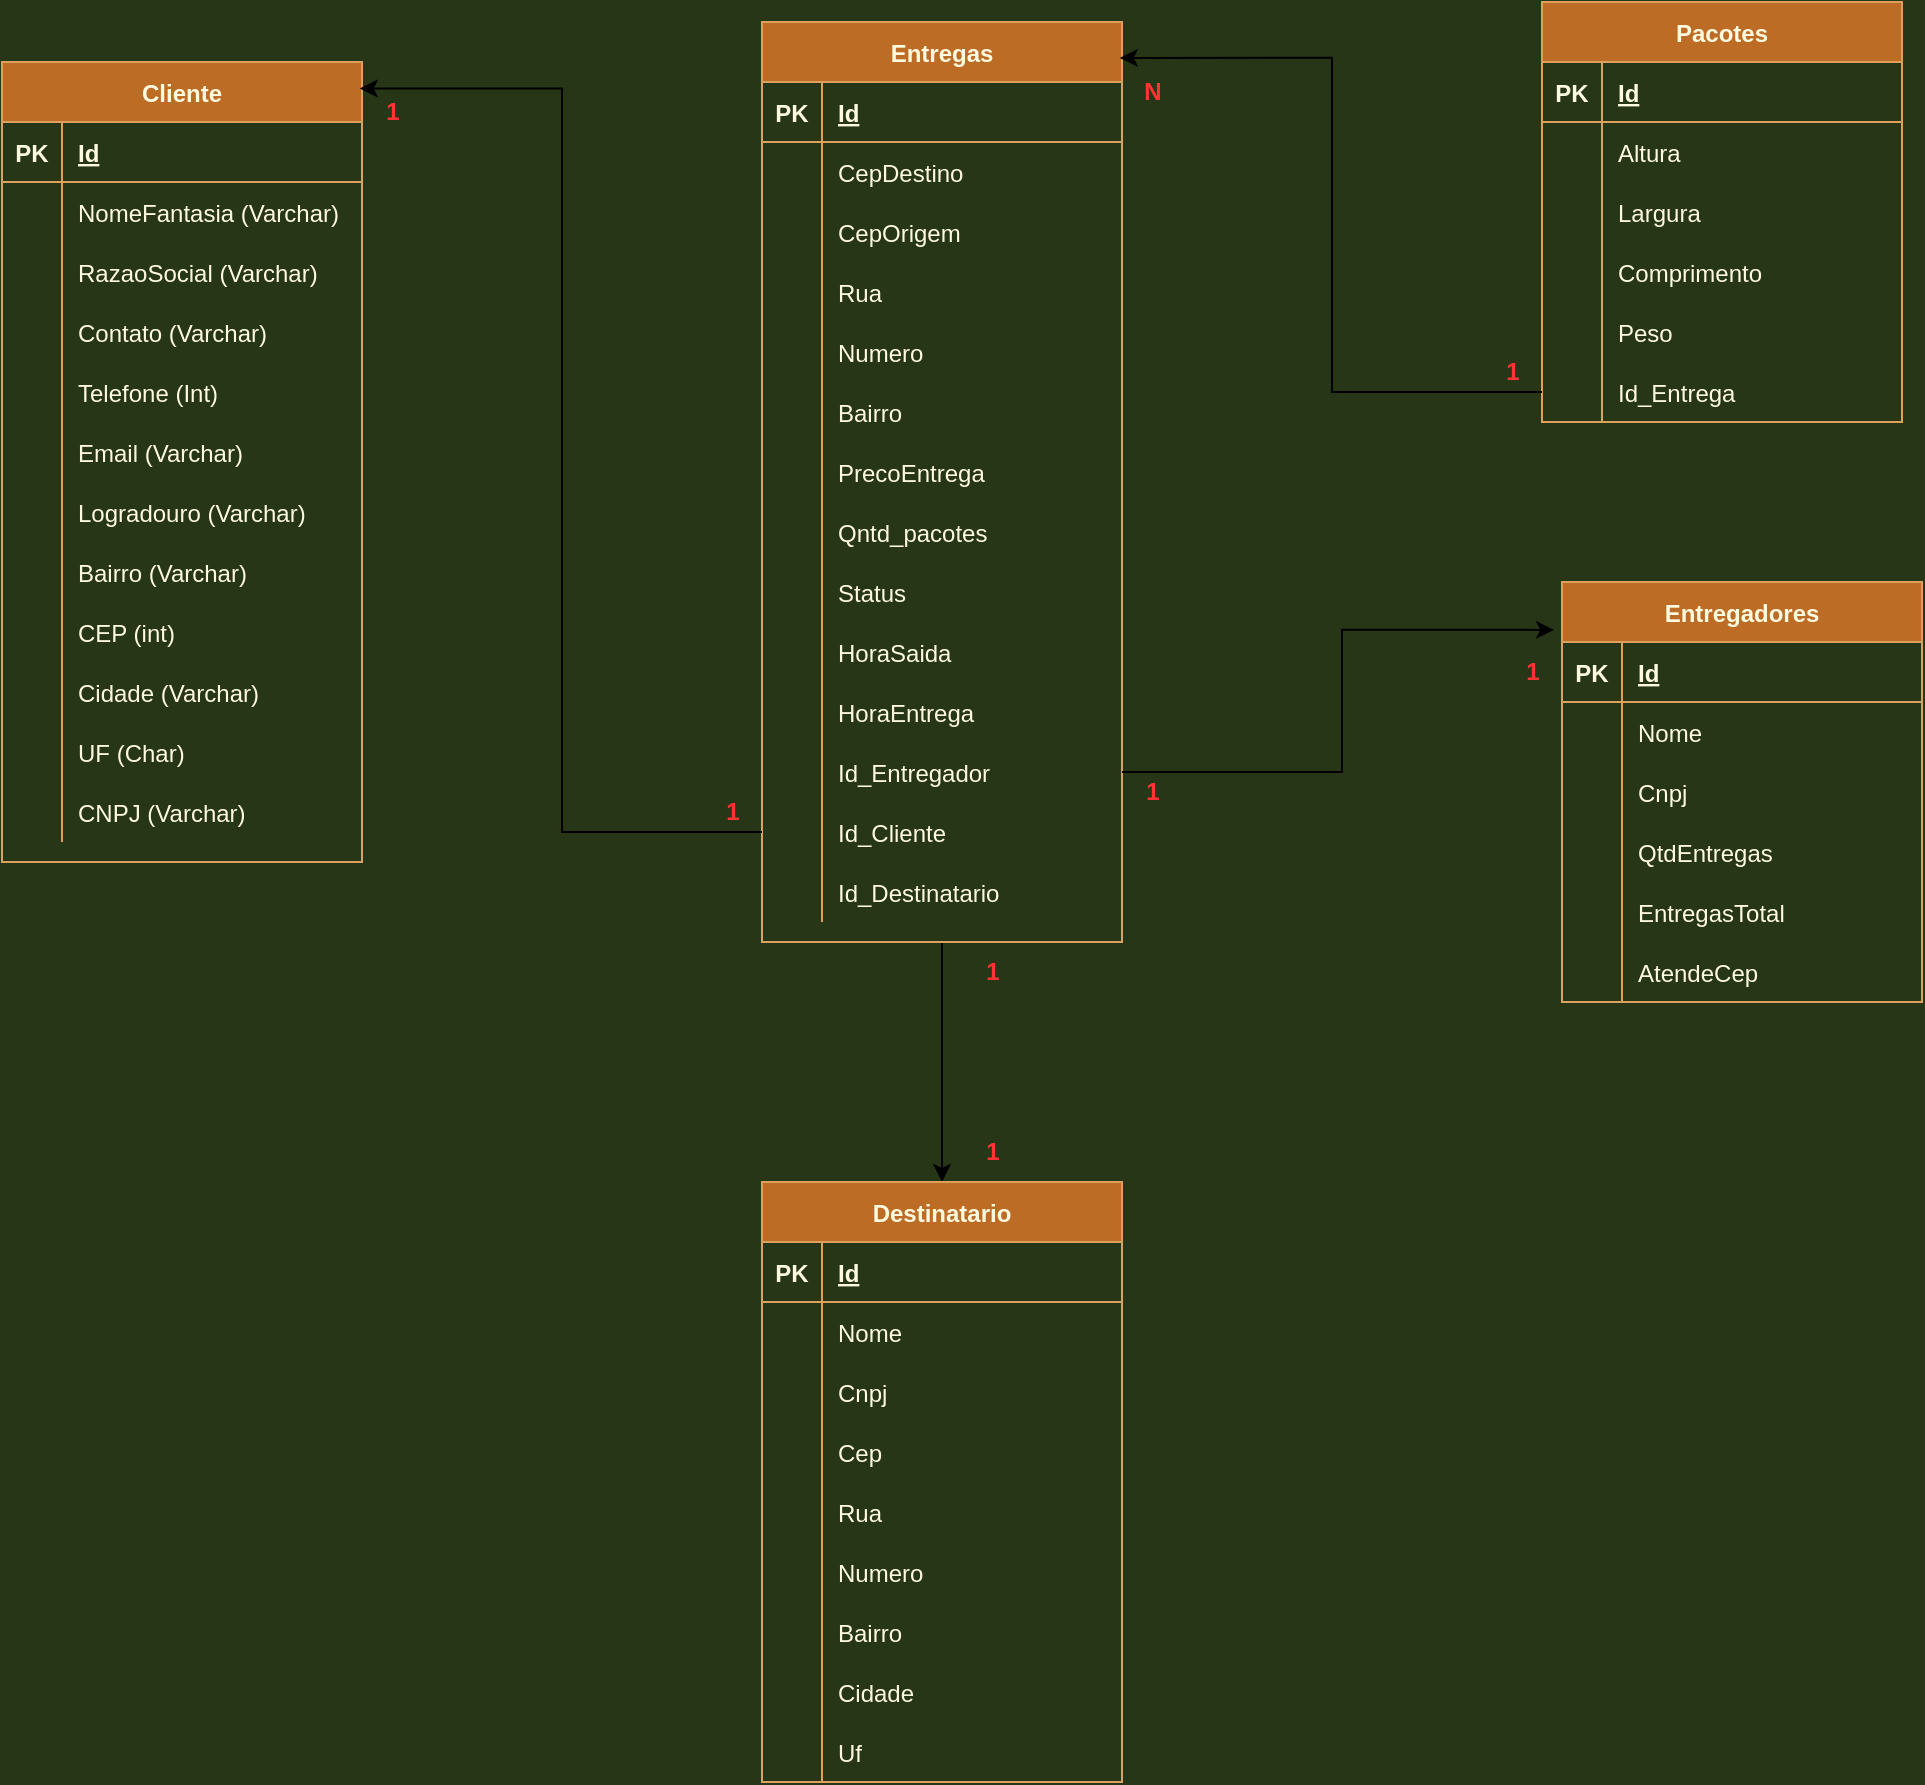 <mxfile version="20.2.5"><diagram id="jTTQUw6lcuabdIFyGxjB" name="Page-1"><mxGraphModel dx="1381" dy="805" grid="1" gridSize="10" guides="1" tooltips="1" connect="1" arrows="1" fold="1" page="1" pageScale="1" pageWidth="3300" pageHeight="4681" background="#283618" math="0" shadow="0"><root><mxCell id="0"/><mxCell id="1" parent="0"/><mxCell id="Ix3NiZc0i7aaqNGhukgk-181" value="Cliente" style="shape=table;startSize=30;container=1;collapsible=1;childLayout=tableLayout;fixedRows=1;rowLines=0;fontStyle=1;align=center;resizeLast=1;rounded=0;sketch=0;fontColor=#FEFAE0;strokeColor=#DDA15E;fillColor=#BC6C25;" parent="1" vertex="1"><mxGeometry x="80" y="70" width="180" height="400" as="geometry"/></mxCell><mxCell id="Ix3NiZc0i7aaqNGhukgk-182" value="" style="shape=tableRow;horizontal=0;startSize=0;swimlaneHead=0;swimlaneBody=0;fillColor=none;collapsible=0;dropTarget=0;points=[[0,0.5],[1,0.5]];portConstraint=eastwest;top=0;left=0;right=0;bottom=1;rounded=0;sketch=0;fontColor=#FEFAE0;strokeColor=#DDA15E;" parent="Ix3NiZc0i7aaqNGhukgk-181" vertex="1"><mxGeometry y="30" width="180" height="30" as="geometry"/></mxCell><mxCell id="Ix3NiZc0i7aaqNGhukgk-183" value="PK" style="shape=partialRectangle;connectable=0;fillColor=none;top=0;left=0;bottom=0;right=0;fontStyle=1;overflow=hidden;rounded=0;sketch=0;fontColor=#FEFAE0;strokeColor=#DDA15E;" parent="Ix3NiZc0i7aaqNGhukgk-182" vertex="1"><mxGeometry width="30" height="30" as="geometry"><mxRectangle width="30" height="30" as="alternateBounds"/></mxGeometry></mxCell><mxCell id="Ix3NiZc0i7aaqNGhukgk-184" value="Id" style="shape=partialRectangle;connectable=0;fillColor=none;top=0;left=0;bottom=0;right=0;align=left;spacingLeft=6;fontStyle=5;overflow=hidden;rounded=0;sketch=0;fontColor=#FEFAE0;strokeColor=#DDA15E;" parent="Ix3NiZc0i7aaqNGhukgk-182" vertex="1"><mxGeometry x="30" width="150" height="30" as="geometry"><mxRectangle width="150" height="30" as="alternateBounds"/></mxGeometry></mxCell><mxCell id="Ix3NiZc0i7aaqNGhukgk-185" value="" style="shape=tableRow;horizontal=0;startSize=0;swimlaneHead=0;swimlaneBody=0;fillColor=none;collapsible=0;dropTarget=0;points=[[0,0.5],[1,0.5]];portConstraint=eastwest;top=0;left=0;right=0;bottom=0;rounded=0;sketch=0;fontColor=#FEFAE0;strokeColor=#DDA15E;" parent="Ix3NiZc0i7aaqNGhukgk-181" vertex="1"><mxGeometry y="60" width="180" height="30" as="geometry"/></mxCell><mxCell id="Ix3NiZc0i7aaqNGhukgk-186" value="" style="shape=partialRectangle;connectable=0;fillColor=none;top=0;left=0;bottom=0;right=0;editable=1;overflow=hidden;rounded=0;sketch=0;fontColor=#FEFAE0;strokeColor=#DDA15E;" parent="Ix3NiZc0i7aaqNGhukgk-185" vertex="1"><mxGeometry width="30" height="30" as="geometry"><mxRectangle width="30" height="30" as="alternateBounds"/></mxGeometry></mxCell><mxCell id="Ix3NiZc0i7aaqNGhukgk-187" value="NomeFantasia (Varchar)" style="shape=partialRectangle;connectable=0;fillColor=none;top=0;left=0;bottom=0;right=0;align=left;spacingLeft=6;overflow=hidden;rounded=0;sketch=0;fontColor=#FEFAE0;strokeColor=#DDA15E;" parent="Ix3NiZc0i7aaqNGhukgk-185" vertex="1"><mxGeometry x="30" width="150" height="30" as="geometry"><mxRectangle width="150" height="30" as="alternateBounds"/></mxGeometry></mxCell><mxCell id="Ix3NiZc0i7aaqNGhukgk-188" value="" style="shape=tableRow;horizontal=0;startSize=0;swimlaneHead=0;swimlaneBody=0;fillColor=none;collapsible=0;dropTarget=0;points=[[0,0.5],[1,0.5]];portConstraint=eastwest;top=0;left=0;right=0;bottom=0;rounded=0;sketch=0;fontColor=#FEFAE0;strokeColor=#DDA15E;" parent="Ix3NiZc0i7aaqNGhukgk-181" vertex="1"><mxGeometry y="90" width="180" height="30" as="geometry"/></mxCell><mxCell id="Ix3NiZc0i7aaqNGhukgk-189" value="" style="shape=partialRectangle;connectable=0;fillColor=none;top=0;left=0;bottom=0;right=0;editable=1;overflow=hidden;rounded=0;sketch=0;fontColor=#FEFAE0;strokeColor=#DDA15E;" parent="Ix3NiZc0i7aaqNGhukgk-188" vertex="1"><mxGeometry width="30" height="30" as="geometry"><mxRectangle width="30" height="30" as="alternateBounds"/></mxGeometry></mxCell><mxCell id="Ix3NiZc0i7aaqNGhukgk-190" value="RazaoSocial (Varchar)    " style="shape=partialRectangle;connectable=0;fillColor=none;top=0;left=0;bottom=0;right=0;align=left;spacingLeft=6;overflow=hidden;rounded=0;sketch=0;fontColor=#FEFAE0;strokeColor=#DDA15E;" parent="Ix3NiZc0i7aaqNGhukgk-188" vertex="1"><mxGeometry x="30" width="150" height="30" as="geometry"><mxRectangle width="150" height="30" as="alternateBounds"/></mxGeometry></mxCell><mxCell id="Ix3NiZc0i7aaqNGhukgk-191" value="" style="shape=tableRow;horizontal=0;startSize=0;swimlaneHead=0;swimlaneBody=0;fillColor=none;collapsible=0;dropTarget=0;points=[[0,0.5],[1,0.5]];portConstraint=eastwest;top=0;left=0;right=0;bottom=0;rounded=0;sketch=0;fontColor=#FEFAE0;strokeColor=#DDA15E;" parent="Ix3NiZc0i7aaqNGhukgk-181" vertex="1"><mxGeometry y="120" width="180" height="30" as="geometry"/></mxCell><mxCell id="Ix3NiZc0i7aaqNGhukgk-192" value="" style="shape=partialRectangle;connectable=0;fillColor=none;top=0;left=0;bottom=0;right=0;editable=1;overflow=hidden;rounded=0;sketch=0;fontColor=#FEFAE0;strokeColor=#DDA15E;" parent="Ix3NiZc0i7aaqNGhukgk-191" vertex="1"><mxGeometry width="30" height="30" as="geometry"><mxRectangle width="30" height="30" as="alternateBounds"/></mxGeometry></mxCell><mxCell id="Ix3NiZc0i7aaqNGhukgk-193" value="Contato (Varchar)" style="shape=partialRectangle;connectable=0;fillColor=none;top=0;left=0;bottom=0;right=0;align=left;spacingLeft=6;overflow=hidden;rounded=0;sketch=0;fontColor=#FEFAE0;strokeColor=#DDA15E;" parent="Ix3NiZc0i7aaqNGhukgk-191" vertex="1"><mxGeometry x="30" width="150" height="30" as="geometry"><mxRectangle width="150" height="30" as="alternateBounds"/></mxGeometry></mxCell><mxCell id="Ix3NiZc0i7aaqNGhukgk-194" value="" style="shape=tableRow;horizontal=0;startSize=0;swimlaneHead=0;swimlaneBody=0;fillColor=none;collapsible=0;dropTarget=0;points=[[0,0.5],[1,0.5]];portConstraint=eastwest;top=0;left=0;right=0;bottom=0;rounded=0;sketch=0;fontColor=#FEFAE0;strokeColor=#DDA15E;" parent="Ix3NiZc0i7aaqNGhukgk-181" vertex="1"><mxGeometry y="150" width="180" height="30" as="geometry"/></mxCell><mxCell id="Ix3NiZc0i7aaqNGhukgk-195" value="" style="shape=partialRectangle;connectable=0;fillColor=none;top=0;left=0;bottom=0;right=0;editable=1;overflow=hidden;rounded=0;sketch=0;fontColor=#FEFAE0;strokeColor=#DDA15E;" parent="Ix3NiZc0i7aaqNGhukgk-194" vertex="1"><mxGeometry width="30" height="30" as="geometry"><mxRectangle width="30" height="30" as="alternateBounds"/></mxGeometry></mxCell><mxCell id="Ix3NiZc0i7aaqNGhukgk-196" value="Telefone (Int)" style="shape=partialRectangle;connectable=0;fillColor=none;top=0;left=0;bottom=0;right=0;align=left;spacingLeft=6;overflow=hidden;rounded=0;sketch=0;fontColor=#FEFAE0;strokeColor=#DDA15E;" parent="Ix3NiZc0i7aaqNGhukgk-194" vertex="1"><mxGeometry x="30" width="150" height="30" as="geometry"><mxRectangle width="150" height="30" as="alternateBounds"/></mxGeometry></mxCell><mxCell id="Ix3NiZc0i7aaqNGhukgk-197" value="" style="shape=tableRow;horizontal=0;startSize=0;swimlaneHead=0;swimlaneBody=0;fillColor=none;collapsible=0;dropTarget=0;points=[[0,0.5],[1,0.5]];portConstraint=eastwest;top=0;left=0;right=0;bottom=0;rounded=0;sketch=0;fontColor=#FEFAE0;strokeColor=#DDA15E;" parent="Ix3NiZc0i7aaqNGhukgk-181" vertex="1"><mxGeometry y="180" width="180" height="30" as="geometry"/></mxCell><mxCell id="Ix3NiZc0i7aaqNGhukgk-198" value="" style="shape=partialRectangle;connectable=0;fillColor=none;top=0;left=0;bottom=0;right=0;editable=1;overflow=hidden;rounded=0;sketch=0;fontColor=#FEFAE0;strokeColor=#DDA15E;" parent="Ix3NiZc0i7aaqNGhukgk-197" vertex="1"><mxGeometry width="30" height="30" as="geometry"><mxRectangle width="30" height="30" as="alternateBounds"/></mxGeometry></mxCell><mxCell id="Ix3NiZc0i7aaqNGhukgk-199" value="Email (Varchar)" style="shape=partialRectangle;connectable=0;fillColor=none;top=0;left=0;bottom=0;right=0;align=left;spacingLeft=6;overflow=hidden;rounded=0;sketch=0;fontColor=#FEFAE0;strokeColor=#DDA15E;" parent="Ix3NiZc0i7aaqNGhukgk-197" vertex="1"><mxGeometry x="30" width="150" height="30" as="geometry"><mxRectangle width="150" height="30" as="alternateBounds"/></mxGeometry></mxCell><mxCell id="Ix3NiZc0i7aaqNGhukgk-200" value="" style="shape=tableRow;horizontal=0;startSize=0;swimlaneHead=0;swimlaneBody=0;fillColor=none;collapsible=0;dropTarget=0;points=[[0,0.5],[1,0.5]];portConstraint=eastwest;top=0;left=0;right=0;bottom=0;rounded=0;sketch=0;fontColor=#FEFAE0;strokeColor=#DDA15E;" parent="Ix3NiZc0i7aaqNGhukgk-181" vertex="1"><mxGeometry y="210" width="180" height="30" as="geometry"/></mxCell><mxCell id="Ix3NiZc0i7aaqNGhukgk-201" value="" style="shape=partialRectangle;connectable=0;fillColor=none;top=0;left=0;bottom=0;right=0;editable=1;overflow=hidden;rounded=0;sketch=0;fontColor=#FEFAE0;strokeColor=#DDA15E;" parent="Ix3NiZc0i7aaqNGhukgk-200" vertex="1"><mxGeometry width="30" height="30" as="geometry"><mxRectangle width="30" height="30" as="alternateBounds"/></mxGeometry></mxCell><mxCell id="Ix3NiZc0i7aaqNGhukgk-202" value="Logradouro (Varchar)" style="shape=partialRectangle;connectable=0;fillColor=none;top=0;left=0;bottom=0;right=0;align=left;spacingLeft=6;overflow=hidden;rounded=0;sketch=0;fontColor=#FEFAE0;strokeColor=#DDA15E;" parent="Ix3NiZc0i7aaqNGhukgk-200" vertex="1"><mxGeometry x="30" width="150" height="30" as="geometry"><mxRectangle width="150" height="30" as="alternateBounds"/></mxGeometry></mxCell><mxCell id="Ix3NiZc0i7aaqNGhukgk-203" value="" style="shape=tableRow;horizontal=0;startSize=0;swimlaneHead=0;swimlaneBody=0;fillColor=none;collapsible=0;dropTarget=0;points=[[0,0.5],[1,0.5]];portConstraint=eastwest;top=0;left=0;right=0;bottom=0;rounded=0;sketch=0;fontColor=#FEFAE0;strokeColor=#DDA15E;" parent="Ix3NiZc0i7aaqNGhukgk-181" vertex="1"><mxGeometry y="240" width="180" height="30" as="geometry"/></mxCell><mxCell id="Ix3NiZc0i7aaqNGhukgk-204" value="" style="shape=partialRectangle;connectable=0;fillColor=none;top=0;left=0;bottom=0;right=0;editable=1;overflow=hidden;rounded=0;sketch=0;fontColor=#FEFAE0;strokeColor=#DDA15E;" parent="Ix3NiZc0i7aaqNGhukgk-203" vertex="1"><mxGeometry width="30" height="30" as="geometry"><mxRectangle width="30" height="30" as="alternateBounds"/></mxGeometry></mxCell><mxCell id="Ix3NiZc0i7aaqNGhukgk-205" value="Bairro (Varchar)" style="shape=partialRectangle;connectable=0;fillColor=none;top=0;left=0;bottom=0;right=0;align=left;spacingLeft=6;overflow=hidden;rounded=0;sketch=0;fontColor=#FEFAE0;strokeColor=#DDA15E;" parent="Ix3NiZc0i7aaqNGhukgk-203" vertex="1"><mxGeometry x="30" width="150" height="30" as="geometry"><mxRectangle width="150" height="30" as="alternateBounds"/></mxGeometry></mxCell><mxCell id="Ix3NiZc0i7aaqNGhukgk-206" value="" style="shape=tableRow;horizontal=0;startSize=0;swimlaneHead=0;swimlaneBody=0;fillColor=none;collapsible=0;dropTarget=0;points=[[0,0.5],[1,0.5]];portConstraint=eastwest;top=0;left=0;right=0;bottom=0;rounded=0;sketch=0;fontColor=#FEFAE0;strokeColor=#DDA15E;" parent="Ix3NiZc0i7aaqNGhukgk-181" vertex="1"><mxGeometry y="270" width="180" height="30" as="geometry"/></mxCell><mxCell id="Ix3NiZc0i7aaqNGhukgk-207" value="" style="shape=partialRectangle;connectable=0;fillColor=none;top=0;left=0;bottom=0;right=0;editable=1;overflow=hidden;rounded=0;sketch=0;fontColor=#FEFAE0;strokeColor=#DDA15E;" parent="Ix3NiZc0i7aaqNGhukgk-206" vertex="1"><mxGeometry width="30" height="30" as="geometry"><mxRectangle width="30" height="30" as="alternateBounds"/></mxGeometry></mxCell><mxCell id="Ix3NiZc0i7aaqNGhukgk-208" value="CEP (int)" style="shape=partialRectangle;connectable=0;fillColor=none;top=0;left=0;bottom=0;right=0;align=left;spacingLeft=6;overflow=hidden;rounded=0;sketch=0;fontColor=#FEFAE0;strokeColor=#DDA15E;" parent="Ix3NiZc0i7aaqNGhukgk-206" vertex="1"><mxGeometry x="30" width="150" height="30" as="geometry"><mxRectangle width="150" height="30" as="alternateBounds"/></mxGeometry></mxCell><mxCell id="Ix3NiZc0i7aaqNGhukgk-209" value="" style="shape=tableRow;horizontal=0;startSize=0;swimlaneHead=0;swimlaneBody=0;fillColor=none;collapsible=0;dropTarget=0;points=[[0,0.5],[1,0.5]];portConstraint=eastwest;top=0;left=0;right=0;bottom=0;rounded=0;sketch=0;fontColor=#FEFAE0;strokeColor=#DDA15E;" parent="Ix3NiZc0i7aaqNGhukgk-181" vertex="1"><mxGeometry y="300" width="180" height="30" as="geometry"/></mxCell><mxCell id="Ix3NiZc0i7aaqNGhukgk-210" value="" style="shape=partialRectangle;connectable=0;fillColor=none;top=0;left=0;bottom=0;right=0;editable=1;overflow=hidden;rounded=0;sketch=0;fontColor=#FEFAE0;strokeColor=#DDA15E;" parent="Ix3NiZc0i7aaqNGhukgk-209" vertex="1"><mxGeometry width="30" height="30" as="geometry"><mxRectangle width="30" height="30" as="alternateBounds"/></mxGeometry></mxCell><mxCell id="Ix3NiZc0i7aaqNGhukgk-211" value="Cidade (Varchar)" style="shape=partialRectangle;connectable=0;fillColor=none;top=0;left=0;bottom=0;right=0;align=left;spacingLeft=6;overflow=hidden;rounded=0;sketch=0;fontColor=#FEFAE0;strokeColor=#DDA15E;" parent="Ix3NiZc0i7aaqNGhukgk-209" vertex="1"><mxGeometry x="30" width="150" height="30" as="geometry"><mxRectangle width="150" height="30" as="alternateBounds"/></mxGeometry></mxCell><mxCell id="Ix3NiZc0i7aaqNGhukgk-212" value="" style="shape=tableRow;horizontal=0;startSize=0;swimlaneHead=0;swimlaneBody=0;fillColor=none;collapsible=0;dropTarget=0;points=[[0,0.5],[1,0.5]];portConstraint=eastwest;top=0;left=0;right=0;bottom=0;rounded=0;sketch=0;fontColor=#FEFAE0;strokeColor=#DDA15E;" parent="Ix3NiZc0i7aaqNGhukgk-181" vertex="1"><mxGeometry y="330" width="180" height="30" as="geometry"/></mxCell><mxCell id="Ix3NiZc0i7aaqNGhukgk-213" value="" style="shape=partialRectangle;connectable=0;fillColor=none;top=0;left=0;bottom=0;right=0;editable=1;overflow=hidden;rounded=0;sketch=0;fontColor=#FEFAE0;strokeColor=#DDA15E;" parent="Ix3NiZc0i7aaqNGhukgk-212" vertex="1"><mxGeometry width="30" height="30" as="geometry"><mxRectangle width="30" height="30" as="alternateBounds"/></mxGeometry></mxCell><mxCell id="Ix3NiZc0i7aaqNGhukgk-214" value="UF (Char)" style="shape=partialRectangle;connectable=0;fillColor=none;top=0;left=0;bottom=0;right=0;align=left;spacingLeft=6;overflow=hidden;rounded=0;sketch=0;fontColor=#FEFAE0;strokeColor=#DDA15E;" parent="Ix3NiZc0i7aaqNGhukgk-212" vertex="1"><mxGeometry x="30" width="150" height="30" as="geometry"><mxRectangle width="150" height="30" as="alternateBounds"/></mxGeometry></mxCell><mxCell id="Ix3NiZc0i7aaqNGhukgk-215" value="" style="shape=tableRow;horizontal=0;startSize=0;swimlaneHead=0;swimlaneBody=0;fillColor=none;collapsible=0;dropTarget=0;points=[[0,0.5],[1,0.5]];portConstraint=eastwest;top=0;left=0;right=0;bottom=0;rounded=0;sketch=0;fontColor=#FEFAE0;strokeColor=#DDA15E;" parent="Ix3NiZc0i7aaqNGhukgk-181" vertex="1"><mxGeometry y="360" width="180" height="30" as="geometry"/></mxCell><mxCell id="Ix3NiZc0i7aaqNGhukgk-216" value="" style="shape=partialRectangle;connectable=0;fillColor=none;top=0;left=0;bottom=0;right=0;editable=1;overflow=hidden;rounded=0;sketch=0;fontColor=#FEFAE0;strokeColor=#DDA15E;" parent="Ix3NiZc0i7aaqNGhukgk-215" vertex="1"><mxGeometry width="30" height="30" as="geometry"><mxRectangle width="30" height="30" as="alternateBounds"/></mxGeometry></mxCell><mxCell id="Ix3NiZc0i7aaqNGhukgk-217" value="CNPJ (Varchar)" style="shape=partialRectangle;connectable=0;fillColor=none;top=0;left=0;bottom=0;right=0;align=left;spacingLeft=6;overflow=hidden;rounded=0;sketch=0;fontColor=#FEFAE0;strokeColor=#DDA15E;" parent="Ix3NiZc0i7aaqNGhukgk-215" vertex="1"><mxGeometry x="30" width="150" height="30" as="geometry"><mxRectangle width="150" height="30" as="alternateBounds"/></mxGeometry></mxCell><mxCell id="1rxlg4dWk8Axs2sL2J8R-134" style="edgeStyle=orthogonalEdgeStyle;rounded=0;orthogonalLoop=1;jettySize=auto;html=1;entryX=0.5;entryY=0;entryDx=0;entryDy=0;" edge="1" parent="1" source="Ix3NiZc0i7aaqNGhukgk-218" target="1rxlg4dWk8Axs2sL2J8R-105"><mxGeometry relative="1" as="geometry"/></mxCell><mxCell id="Ix3NiZc0i7aaqNGhukgk-218" value="Entregas" style="shape=table;startSize=30;container=1;collapsible=1;childLayout=tableLayout;fixedRows=1;rowLines=0;fontStyle=1;align=center;resizeLast=1;rounded=0;sketch=0;fontColor=#FEFAE0;strokeColor=#DDA15E;fillColor=#BC6C25;" parent="1" vertex="1"><mxGeometry x="460" y="50" width="180" height="460" as="geometry"/></mxCell><mxCell id="Ix3NiZc0i7aaqNGhukgk-219" value="" style="shape=tableRow;horizontal=0;startSize=0;swimlaneHead=0;swimlaneBody=0;fillColor=none;collapsible=0;dropTarget=0;points=[[0,0.5],[1,0.5]];portConstraint=eastwest;top=0;left=0;right=0;bottom=1;rounded=0;sketch=0;fontColor=#FEFAE0;strokeColor=#DDA15E;" parent="Ix3NiZc0i7aaqNGhukgk-218" vertex="1"><mxGeometry y="30" width="180" height="30" as="geometry"/></mxCell><mxCell id="Ix3NiZc0i7aaqNGhukgk-220" value="PK" style="shape=partialRectangle;connectable=0;fillColor=none;top=0;left=0;bottom=0;right=0;fontStyle=1;overflow=hidden;rounded=0;sketch=0;fontColor=#FEFAE0;strokeColor=#DDA15E;" parent="Ix3NiZc0i7aaqNGhukgk-219" vertex="1"><mxGeometry width="30" height="30" as="geometry"><mxRectangle width="30" height="30" as="alternateBounds"/></mxGeometry></mxCell><mxCell id="Ix3NiZc0i7aaqNGhukgk-221" value="Id" style="shape=partialRectangle;connectable=0;fillColor=none;top=0;left=0;bottom=0;right=0;align=left;spacingLeft=6;fontStyle=5;overflow=hidden;rounded=0;sketch=0;fontColor=#FEFAE0;strokeColor=#DDA15E;" parent="Ix3NiZc0i7aaqNGhukgk-219" vertex="1"><mxGeometry x="30" width="150" height="30" as="geometry"><mxRectangle width="150" height="30" as="alternateBounds"/></mxGeometry></mxCell><mxCell id="Ix3NiZc0i7aaqNGhukgk-222" value="" style="shape=tableRow;horizontal=0;startSize=0;swimlaneHead=0;swimlaneBody=0;fillColor=none;collapsible=0;dropTarget=0;points=[[0,0.5],[1,0.5]];portConstraint=eastwest;top=0;left=0;right=0;bottom=0;rounded=0;sketch=0;fontColor=#FEFAE0;strokeColor=#DDA15E;" parent="Ix3NiZc0i7aaqNGhukgk-218" vertex="1"><mxGeometry y="60" width="180" height="30" as="geometry"/></mxCell><mxCell id="Ix3NiZc0i7aaqNGhukgk-223" value="" style="shape=partialRectangle;connectable=0;fillColor=none;top=0;left=0;bottom=0;right=0;editable=1;overflow=hidden;rounded=0;sketch=0;fontColor=#FEFAE0;strokeColor=#DDA15E;" parent="Ix3NiZc0i7aaqNGhukgk-222" vertex="1"><mxGeometry width="30" height="30" as="geometry"><mxRectangle width="30" height="30" as="alternateBounds"/></mxGeometry></mxCell><mxCell id="Ix3NiZc0i7aaqNGhukgk-224" value="CepDestino" style="shape=partialRectangle;connectable=0;fillColor=none;top=0;left=0;bottom=0;right=0;align=left;spacingLeft=6;overflow=hidden;rounded=0;sketch=0;fontColor=#FEFAE0;strokeColor=#DDA15E;" parent="Ix3NiZc0i7aaqNGhukgk-222" vertex="1"><mxGeometry x="30" width="150" height="30" as="geometry"><mxRectangle width="150" height="30" as="alternateBounds"/></mxGeometry></mxCell><mxCell id="Ix3NiZc0i7aaqNGhukgk-225" value="" style="shape=tableRow;horizontal=0;startSize=0;swimlaneHead=0;swimlaneBody=0;fillColor=none;collapsible=0;dropTarget=0;points=[[0,0.5],[1,0.5]];portConstraint=eastwest;top=0;left=0;right=0;bottom=0;rounded=0;sketch=0;fontColor=#FEFAE0;strokeColor=#DDA15E;" parent="Ix3NiZc0i7aaqNGhukgk-218" vertex="1"><mxGeometry y="90" width="180" height="30" as="geometry"/></mxCell><mxCell id="Ix3NiZc0i7aaqNGhukgk-226" value="" style="shape=partialRectangle;connectable=0;fillColor=none;top=0;left=0;bottom=0;right=0;editable=1;overflow=hidden;rounded=0;sketch=0;fontColor=#FEFAE0;strokeColor=#DDA15E;" parent="Ix3NiZc0i7aaqNGhukgk-225" vertex="1"><mxGeometry width="30" height="30" as="geometry"><mxRectangle width="30" height="30" as="alternateBounds"/></mxGeometry></mxCell><mxCell id="Ix3NiZc0i7aaqNGhukgk-227" value="CepOrigem" style="shape=partialRectangle;connectable=0;fillColor=none;top=0;left=0;bottom=0;right=0;align=left;spacingLeft=6;overflow=hidden;rounded=0;sketch=0;fontColor=#FEFAE0;strokeColor=#DDA15E;" parent="Ix3NiZc0i7aaqNGhukgk-225" vertex="1"><mxGeometry x="30" width="150" height="30" as="geometry"><mxRectangle width="150" height="30" as="alternateBounds"/></mxGeometry></mxCell><mxCell id="Ix3NiZc0i7aaqNGhukgk-228" value="" style="shape=tableRow;horizontal=0;startSize=0;swimlaneHead=0;swimlaneBody=0;fillColor=none;collapsible=0;dropTarget=0;points=[[0,0.5],[1,0.5]];portConstraint=eastwest;top=0;left=0;right=0;bottom=0;rounded=0;sketch=0;fontColor=#FEFAE0;strokeColor=#DDA15E;" parent="Ix3NiZc0i7aaqNGhukgk-218" vertex="1"><mxGeometry y="120" width="180" height="30" as="geometry"/></mxCell><mxCell id="Ix3NiZc0i7aaqNGhukgk-229" value="" style="shape=partialRectangle;connectable=0;fillColor=none;top=0;left=0;bottom=0;right=0;editable=1;overflow=hidden;rounded=0;sketch=0;fontColor=#FEFAE0;strokeColor=#DDA15E;" parent="Ix3NiZc0i7aaqNGhukgk-228" vertex="1"><mxGeometry width="30" height="30" as="geometry"><mxRectangle width="30" height="30" as="alternateBounds"/></mxGeometry></mxCell><mxCell id="Ix3NiZc0i7aaqNGhukgk-230" value="Rua" style="shape=partialRectangle;connectable=0;fillColor=none;top=0;left=0;bottom=0;right=0;align=left;spacingLeft=6;overflow=hidden;rounded=0;sketch=0;fontColor=#FEFAE0;strokeColor=#DDA15E;" parent="Ix3NiZc0i7aaqNGhukgk-228" vertex="1"><mxGeometry x="30" width="150" height="30" as="geometry"><mxRectangle width="150" height="30" as="alternateBounds"/></mxGeometry></mxCell><mxCell id="1rxlg4dWk8Axs2sL2J8R-1" value="" style="shape=tableRow;horizontal=0;startSize=0;swimlaneHead=0;swimlaneBody=0;fillColor=none;collapsible=0;dropTarget=0;points=[[0,0.5],[1,0.5]];portConstraint=eastwest;top=0;left=0;right=0;bottom=0;rounded=0;sketch=0;fontColor=#FEFAE0;strokeColor=#DDA15E;" vertex="1" parent="Ix3NiZc0i7aaqNGhukgk-218"><mxGeometry y="150" width="180" height="30" as="geometry"/></mxCell><mxCell id="1rxlg4dWk8Axs2sL2J8R-2" value="" style="shape=partialRectangle;connectable=0;fillColor=none;top=0;left=0;bottom=0;right=0;editable=1;overflow=hidden;rounded=0;sketch=0;fontColor=#FEFAE0;strokeColor=#DDA15E;" vertex="1" parent="1rxlg4dWk8Axs2sL2J8R-1"><mxGeometry width="30" height="30" as="geometry"><mxRectangle width="30" height="30" as="alternateBounds"/></mxGeometry></mxCell><mxCell id="1rxlg4dWk8Axs2sL2J8R-3" value="Numero" style="shape=partialRectangle;connectable=0;fillColor=none;top=0;left=0;bottom=0;right=0;align=left;spacingLeft=6;overflow=hidden;rounded=0;sketch=0;fontColor=#FEFAE0;strokeColor=#DDA15E;" vertex="1" parent="1rxlg4dWk8Axs2sL2J8R-1"><mxGeometry x="30" width="150" height="30" as="geometry"><mxRectangle width="150" height="30" as="alternateBounds"/></mxGeometry></mxCell><mxCell id="1rxlg4dWk8Axs2sL2J8R-4" value="" style="shape=tableRow;horizontal=0;startSize=0;swimlaneHead=0;swimlaneBody=0;fillColor=none;collapsible=0;dropTarget=0;points=[[0,0.5],[1,0.5]];portConstraint=eastwest;top=0;left=0;right=0;bottom=0;rounded=0;sketch=0;fontColor=#FEFAE0;strokeColor=#DDA15E;" vertex="1" parent="Ix3NiZc0i7aaqNGhukgk-218"><mxGeometry y="180" width="180" height="30" as="geometry"/></mxCell><mxCell id="1rxlg4dWk8Axs2sL2J8R-5" value="" style="shape=partialRectangle;connectable=0;fillColor=none;top=0;left=0;bottom=0;right=0;editable=1;overflow=hidden;rounded=0;sketch=0;fontColor=#FEFAE0;strokeColor=#DDA15E;" vertex="1" parent="1rxlg4dWk8Axs2sL2J8R-4"><mxGeometry width="30" height="30" as="geometry"><mxRectangle width="30" height="30" as="alternateBounds"/></mxGeometry></mxCell><mxCell id="1rxlg4dWk8Axs2sL2J8R-6" value="Bairro" style="shape=partialRectangle;connectable=0;fillColor=none;top=0;left=0;bottom=0;right=0;align=left;spacingLeft=6;overflow=hidden;rounded=0;sketch=0;fontColor=#FEFAE0;strokeColor=#DDA15E;" vertex="1" parent="1rxlg4dWk8Axs2sL2J8R-4"><mxGeometry x="30" width="150" height="30" as="geometry"><mxRectangle width="150" height="30" as="alternateBounds"/></mxGeometry></mxCell><mxCell id="1rxlg4dWk8Axs2sL2J8R-7" value="" style="shape=tableRow;horizontal=0;startSize=0;swimlaneHead=0;swimlaneBody=0;fillColor=none;collapsible=0;dropTarget=0;points=[[0,0.5],[1,0.5]];portConstraint=eastwest;top=0;left=0;right=0;bottom=0;rounded=0;sketch=0;fontColor=#FEFAE0;strokeColor=#DDA15E;" vertex="1" parent="Ix3NiZc0i7aaqNGhukgk-218"><mxGeometry y="210" width="180" height="30" as="geometry"/></mxCell><mxCell id="1rxlg4dWk8Axs2sL2J8R-8" value="" style="shape=partialRectangle;connectable=0;fillColor=none;top=0;left=0;bottom=0;right=0;editable=1;overflow=hidden;rounded=0;sketch=0;fontColor=#FEFAE0;strokeColor=#DDA15E;" vertex="1" parent="1rxlg4dWk8Axs2sL2J8R-7"><mxGeometry width="30" height="30" as="geometry"><mxRectangle width="30" height="30" as="alternateBounds"/></mxGeometry></mxCell><mxCell id="1rxlg4dWk8Axs2sL2J8R-9" value="PrecoEntrega" style="shape=partialRectangle;connectable=0;fillColor=none;top=0;left=0;bottom=0;right=0;align=left;spacingLeft=6;overflow=hidden;rounded=0;sketch=0;fontColor=#FEFAE0;strokeColor=#DDA15E;" vertex="1" parent="1rxlg4dWk8Axs2sL2J8R-7"><mxGeometry x="30" width="150" height="30" as="geometry"><mxRectangle width="150" height="30" as="alternateBounds"/></mxGeometry></mxCell><mxCell id="1rxlg4dWk8Axs2sL2J8R-10" value="" style="shape=tableRow;horizontal=0;startSize=0;swimlaneHead=0;swimlaneBody=0;fillColor=none;collapsible=0;dropTarget=0;points=[[0,0.5],[1,0.5]];portConstraint=eastwest;top=0;left=0;right=0;bottom=0;rounded=0;sketch=0;fontColor=#FEFAE0;strokeColor=#DDA15E;" vertex="1" parent="Ix3NiZc0i7aaqNGhukgk-218"><mxGeometry y="240" width="180" height="30" as="geometry"/></mxCell><mxCell id="1rxlg4dWk8Axs2sL2J8R-11" value="" style="shape=partialRectangle;connectable=0;fillColor=none;top=0;left=0;bottom=0;right=0;editable=1;overflow=hidden;rounded=0;sketch=0;fontColor=#FEFAE0;strokeColor=#DDA15E;" vertex="1" parent="1rxlg4dWk8Axs2sL2J8R-10"><mxGeometry width="30" height="30" as="geometry"><mxRectangle width="30" height="30" as="alternateBounds"/></mxGeometry></mxCell><mxCell id="1rxlg4dWk8Axs2sL2J8R-12" value="Qntd_pacotes" style="shape=partialRectangle;connectable=0;fillColor=none;top=0;left=0;bottom=0;right=0;align=left;spacingLeft=6;overflow=hidden;rounded=0;sketch=0;fontColor=#FEFAE0;strokeColor=#DDA15E;" vertex="1" parent="1rxlg4dWk8Axs2sL2J8R-10"><mxGeometry x="30" width="150" height="30" as="geometry"><mxRectangle width="150" height="30" as="alternateBounds"/></mxGeometry></mxCell><mxCell id="1rxlg4dWk8Axs2sL2J8R-13" value="" style="shape=tableRow;horizontal=0;startSize=0;swimlaneHead=0;swimlaneBody=0;fillColor=none;collapsible=0;dropTarget=0;points=[[0,0.5],[1,0.5]];portConstraint=eastwest;top=0;left=0;right=0;bottom=0;rounded=0;sketch=0;fontColor=#FEFAE0;strokeColor=#DDA15E;" vertex="1" parent="Ix3NiZc0i7aaqNGhukgk-218"><mxGeometry y="270" width="180" height="30" as="geometry"/></mxCell><mxCell id="1rxlg4dWk8Axs2sL2J8R-14" value="" style="shape=partialRectangle;connectable=0;fillColor=none;top=0;left=0;bottom=0;right=0;editable=1;overflow=hidden;rounded=0;sketch=0;fontColor=#FEFAE0;strokeColor=#DDA15E;" vertex="1" parent="1rxlg4dWk8Axs2sL2J8R-13"><mxGeometry width="30" height="30" as="geometry"><mxRectangle width="30" height="30" as="alternateBounds"/></mxGeometry></mxCell><mxCell id="1rxlg4dWk8Axs2sL2J8R-15" value="Status" style="shape=partialRectangle;connectable=0;fillColor=none;top=0;left=0;bottom=0;right=0;align=left;spacingLeft=6;overflow=hidden;rounded=0;sketch=0;fontColor=#FEFAE0;strokeColor=#DDA15E;" vertex="1" parent="1rxlg4dWk8Axs2sL2J8R-13"><mxGeometry x="30" width="150" height="30" as="geometry"><mxRectangle width="150" height="30" as="alternateBounds"/></mxGeometry></mxCell><mxCell id="1rxlg4dWk8Axs2sL2J8R-16" value="" style="shape=tableRow;horizontal=0;startSize=0;swimlaneHead=0;swimlaneBody=0;fillColor=none;collapsible=0;dropTarget=0;points=[[0,0.5],[1,0.5]];portConstraint=eastwest;top=0;left=0;right=0;bottom=0;rounded=0;sketch=0;fontColor=#FEFAE0;strokeColor=#DDA15E;" vertex="1" parent="Ix3NiZc0i7aaqNGhukgk-218"><mxGeometry y="300" width="180" height="30" as="geometry"/></mxCell><mxCell id="1rxlg4dWk8Axs2sL2J8R-17" value="" style="shape=partialRectangle;connectable=0;fillColor=none;top=0;left=0;bottom=0;right=0;editable=1;overflow=hidden;rounded=0;sketch=0;fontColor=#FEFAE0;strokeColor=#DDA15E;" vertex="1" parent="1rxlg4dWk8Axs2sL2J8R-16"><mxGeometry width="30" height="30" as="geometry"><mxRectangle width="30" height="30" as="alternateBounds"/></mxGeometry></mxCell><mxCell id="1rxlg4dWk8Axs2sL2J8R-18" value="HoraSaida" style="shape=partialRectangle;connectable=0;fillColor=none;top=0;left=0;bottom=0;right=0;align=left;spacingLeft=6;overflow=hidden;rounded=0;sketch=0;fontColor=#FEFAE0;strokeColor=#DDA15E;" vertex="1" parent="1rxlg4dWk8Axs2sL2J8R-16"><mxGeometry x="30" width="150" height="30" as="geometry"><mxRectangle width="150" height="30" as="alternateBounds"/></mxGeometry></mxCell><mxCell id="1rxlg4dWk8Axs2sL2J8R-19" value="" style="shape=tableRow;horizontal=0;startSize=0;swimlaneHead=0;swimlaneBody=0;fillColor=none;collapsible=0;dropTarget=0;points=[[0,0.5],[1,0.5]];portConstraint=eastwest;top=0;left=0;right=0;bottom=0;rounded=0;sketch=0;fontColor=#FEFAE0;strokeColor=#DDA15E;" vertex="1" parent="Ix3NiZc0i7aaqNGhukgk-218"><mxGeometry y="330" width="180" height="30" as="geometry"/></mxCell><mxCell id="1rxlg4dWk8Axs2sL2J8R-20" value="" style="shape=partialRectangle;connectable=0;fillColor=none;top=0;left=0;bottom=0;right=0;editable=1;overflow=hidden;rounded=0;sketch=0;fontColor=#FEFAE0;strokeColor=#DDA15E;" vertex="1" parent="1rxlg4dWk8Axs2sL2J8R-19"><mxGeometry width="30" height="30" as="geometry"><mxRectangle width="30" height="30" as="alternateBounds"/></mxGeometry></mxCell><mxCell id="1rxlg4dWk8Axs2sL2J8R-21" value="HoraEntrega" style="shape=partialRectangle;connectable=0;fillColor=none;top=0;left=0;bottom=0;right=0;align=left;spacingLeft=6;overflow=hidden;rounded=0;sketch=0;fontColor=#FEFAE0;strokeColor=#DDA15E;" vertex="1" parent="1rxlg4dWk8Axs2sL2J8R-19"><mxGeometry x="30" width="150" height="30" as="geometry"><mxRectangle width="150" height="30" as="alternateBounds"/></mxGeometry></mxCell><mxCell id="1rxlg4dWk8Axs2sL2J8R-22" value="" style="shape=tableRow;horizontal=0;startSize=0;swimlaneHead=0;swimlaneBody=0;fillColor=none;collapsible=0;dropTarget=0;points=[[0,0.5],[1,0.5]];portConstraint=eastwest;top=0;left=0;right=0;bottom=0;rounded=0;sketch=0;fontColor=#FEFAE0;strokeColor=#DDA15E;" vertex="1" parent="Ix3NiZc0i7aaqNGhukgk-218"><mxGeometry y="360" width="180" height="30" as="geometry"/></mxCell><mxCell id="1rxlg4dWk8Axs2sL2J8R-23" value="" style="shape=partialRectangle;connectable=0;fillColor=none;top=0;left=0;bottom=0;right=0;editable=1;overflow=hidden;rounded=0;sketch=0;fontColor=#FEFAE0;strokeColor=#DDA15E;" vertex="1" parent="1rxlg4dWk8Axs2sL2J8R-22"><mxGeometry width="30" height="30" as="geometry"><mxRectangle width="30" height="30" as="alternateBounds"/></mxGeometry></mxCell><mxCell id="1rxlg4dWk8Axs2sL2J8R-24" value="Id_Entregador" style="shape=partialRectangle;connectable=0;fillColor=none;top=0;left=0;bottom=0;right=0;align=left;spacingLeft=6;overflow=hidden;rounded=0;sketch=0;fontColor=#FEFAE0;strokeColor=#DDA15E;" vertex="1" parent="1rxlg4dWk8Axs2sL2J8R-22"><mxGeometry x="30" width="150" height="30" as="geometry"><mxRectangle width="150" height="30" as="alternateBounds"/></mxGeometry></mxCell><mxCell id="1rxlg4dWk8Axs2sL2J8R-25" value="" style="shape=tableRow;horizontal=0;startSize=0;swimlaneHead=0;swimlaneBody=0;fillColor=none;collapsible=0;dropTarget=0;points=[[0,0.5],[1,0.5]];portConstraint=eastwest;top=0;left=0;right=0;bottom=0;rounded=0;sketch=0;fontColor=#FEFAE0;strokeColor=#DDA15E;" vertex="1" parent="Ix3NiZc0i7aaqNGhukgk-218"><mxGeometry y="390" width="180" height="30" as="geometry"/></mxCell><mxCell id="1rxlg4dWk8Axs2sL2J8R-26" value="" style="shape=partialRectangle;connectable=0;fillColor=none;top=0;left=0;bottom=0;right=0;editable=1;overflow=hidden;rounded=0;sketch=0;fontColor=#FEFAE0;strokeColor=#DDA15E;" vertex="1" parent="1rxlg4dWk8Axs2sL2J8R-25"><mxGeometry width="30" height="30" as="geometry"><mxRectangle width="30" height="30" as="alternateBounds"/></mxGeometry></mxCell><mxCell id="1rxlg4dWk8Axs2sL2J8R-27" value="Id_Cliente" style="shape=partialRectangle;connectable=0;fillColor=none;top=0;left=0;bottom=0;right=0;align=left;spacingLeft=6;overflow=hidden;rounded=0;sketch=0;fontColor=#FEFAE0;strokeColor=#DDA15E;" vertex="1" parent="1rxlg4dWk8Axs2sL2J8R-25"><mxGeometry x="30" width="150" height="30" as="geometry"><mxRectangle width="150" height="30" as="alternateBounds"/></mxGeometry></mxCell><mxCell id="1rxlg4dWk8Axs2sL2J8R-31" value="" style="shape=tableRow;horizontal=0;startSize=0;swimlaneHead=0;swimlaneBody=0;fillColor=none;collapsible=0;dropTarget=0;points=[[0,0.5],[1,0.5]];portConstraint=eastwest;top=0;left=0;right=0;bottom=0;rounded=0;sketch=0;fontColor=#FEFAE0;strokeColor=#DDA15E;" vertex="1" parent="Ix3NiZc0i7aaqNGhukgk-218"><mxGeometry y="420" width="180" height="30" as="geometry"/></mxCell><mxCell id="1rxlg4dWk8Axs2sL2J8R-32" value="" style="shape=partialRectangle;connectable=0;fillColor=none;top=0;left=0;bottom=0;right=0;editable=1;overflow=hidden;rounded=0;sketch=0;fontColor=#FEFAE0;strokeColor=#DDA15E;" vertex="1" parent="1rxlg4dWk8Axs2sL2J8R-31"><mxGeometry width="30" height="30" as="geometry"><mxRectangle width="30" height="30" as="alternateBounds"/></mxGeometry></mxCell><mxCell id="1rxlg4dWk8Axs2sL2J8R-33" value="Id_Destinatario" style="shape=partialRectangle;connectable=0;fillColor=none;top=0;left=0;bottom=0;right=0;align=left;spacingLeft=6;overflow=hidden;rounded=0;sketch=0;fontColor=#FEFAE0;strokeColor=#DDA15E;" vertex="1" parent="1rxlg4dWk8Axs2sL2J8R-31"><mxGeometry x="30" width="150" height="30" as="geometry"><mxRectangle width="150" height="30" as="alternateBounds"/></mxGeometry></mxCell><mxCell id="1rxlg4dWk8Axs2sL2J8R-37" value="Pacotes" style="shape=table;startSize=30;container=1;collapsible=1;childLayout=tableLayout;fixedRows=1;rowLines=0;fontStyle=1;align=center;resizeLast=1;rounded=0;sketch=0;fontColor=#FEFAE0;strokeColor=#DDA15E;fillColor=#BC6C25;" vertex="1" parent="1"><mxGeometry x="850" y="40" width="180" height="210" as="geometry"/></mxCell><mxCell id="1rxlg4dWk8Axs2sL2J8R-38" value="" style="shape=tableRow;horizontal=0;startSize=0;swimlaneHead=0;swimlaneBody=0;fillColor=none;collapsible=0;dropTarget=0;points=[[0,0.5],[1,0.5]];portConstraint=eastwest;top=0;left=0;right=0;bottom=1;rounded=0;sketch=0;fontColor=#FEFAE0;strokeColor=#DDA15E;" vertex="1" parent="1rxlg4dWk8Axs2sL2J8R-37"><mxGeometry y="30" width="180" height="30" as="geometry"/></mxCell><mxCell id="1rxlg4dWk8Axs2sL2J8R-39" value="PK" style="shape=partialRectangle;connectable=0;fillColor=none;top=0;left=0;bottom=0;right=0;fontStyle=1;overflow=hidden;rounded=0;sketch=0;fontColor=#FEFAE0;strokeColor=#DDA15E;" vertex="1" parent="1rxlg4dWk8Axs2sL2J8R-38"><mxGeometry width="30" height="30" as="geometry"><mxRectangle width="30" height="30" as="alternateBounds"/></mxGeometry></mxCell><mxCell id="1rxlg4dWk8Axs2sL2J8R-40" value="Id" style="shape=partialRectangle;connectable=0;fillColor=none;top=0;left=0;bottom=0;right=0;align=left;spacingLeft=6;fontStyle=5;overflow=hidden;rounded=0;sketch=0;fontColor=#FEFAE0;strokeColor=#DDA15E;" vertex="1" parent="1rxlg4dWk8Axs2sL2J8R-38"><mxGeometry x="30" width="150" height="30" as="geometry"><mxRectangle width="150" height="30" as="alternateBounds"/></mxGeometry></mxCell><mxCell id="1rxlg4dWk8Axs2sL2J8R-41" value="" style="shape=tableRow;horizontal=0;startSize=0;swimlaneHead=0;swimlaneBody=0;fillColor=none;collapsible=0;dropTarget=0;points=[[0,0.5],[1,0.5]];portConstraint=eastwest;top=0;left=0;right=0;bottom=0;rounded=0;sketch=0;fontColor=#FEFAE0;strokeColor=#DDA15E;" vertex="1" parent="1rxlg4dWk8Axs2sL2J8R-37"><mxGeometry y="60" width="180" height="30" as="geometry"/></mxCell><mxCell id="1rxlg4dWk8Axs2sL2J8R-42" value="" style="shape=partialRectangle;connectable=0;fillColor=none;top=0;left=0;bottom=0;right=0;editable=1;overflow=hidden;rounded=0;sketch=0;fontColor=#FEFAE0;strokeColor=#DDA15E;" vertex="1" parent="1rxlg4dWk8Axs2sL2J8R-41"><mxGeometry width="30" height="30" as="geometry"><mxRectangle width="30" height="30" as="alternateBounds"/></mxGeometry></mxCell><mxCell id="1rxlg4dWk8Axs2sL2J8R-43" value="Altura    " style="shape=partialRectangle;connectable=0;fillColor=none;top=0;left=0;bottom=0;right=0;align=left;spacingLeft=6;overflow=hidden;rounded=0;sketch=0;fontColor=#FEFAE0;strokeColor=#DDA15E;" vertex="1" parent="1rxlg4dWk8Axs2sL2J8R-41"><mxGeometry x="30" width="150" height="30" as="geometry"><mxRectangle width="150" height="30" as="alternateBounds"/></mxGeometry></mxCell><mxCell id="1rxlg4dWk8Axs2sL2J8R-44" value="" style="shape=tableRow;horizontal=0;startSize=0;swimlaneHead=0;swimlaneBody=0;fillColor=none;collapsible=0;dropTarget=0;points=[[0,0.5],[1,0.5]];portConstraint=eastwest;top=0;left=0;right=0;bottom=0;rounded=0;sketch=0;fontColor=#FEFAE0;strokeColor=#DDA15E;" vertex="1" parent="1rxlg4dWk8Axs2sL2J8R-37"><mxGeometry y="90" width="180" height="30" as="geometry"/></mxCell><mxCell id="1rxlg4dWk8Axs2sL2J8R-45" value="" style="shape=partialRectangle;connectable=0;fillColor=none;top=0;left=0;bottom=0;right=0;editable=1;overflow=hidden;rounded=0;sketch=0;fontColor=#FEFAE0;strokeColor=#DDA15E;" vertex="1" parent="1rxlg4dWk8Axs2sL2J8R-44"><mxGeometry width="30" height="30" as="geometry"><mxRectangle width="30" height="30" as="alternateBounds"/></mxGeometry></mxCell><mxCell id="1rxlg4dWk8Axs2sL2J8R-46" value="Largura" style="shape=partialRectangle;connectable=0;fillColor=none;top=0;left=0;bottom=0;right=0;align=left;spacingLeft=6;overflow=hidden;rounded=0;sketch=0;fontColor=#FEFAE0;strokeColor=#DDA15E;" vertex="1" parent="1rxlg4dWk8Axs2sL2J8R-44"><mxGeometry x="30" width="150" height="30" as="geometry"><mxRectangle width="150" height="30" as="alternateBounds"/></mxGeometry></mxCell><mxCell id="1rxlg4dWk8Axs2sL2J8R-47" value="" style="shape=tableRow;horizontal=0;startSize=0;swimlaneHead=0;swimlaneBody=0;fillColor=none;collapsible=0;dropTarget=0;points=[[0,0.5],[1,0.5]];portConstraint=eastwest;top=0;left=0;right=0;bottom=0;rounded=0;sketch=0;fontColor=#FEFAE0;strokeColor=#DDA15E;" vertex="1" parent="1rxlg4dWk8Axs2sL2J8R-37"><mxGeometry y="120" width="180" height="30" as="geometry"/></mxCell><mxCell id="1rxlg4dWk8Axs2sL2J8R-48" value="" style="shape=partialRectangle;connectable=0;fillColor=none;top=0;left=0;bottom=0;right=0;editable=1;overflow=hidden;rounded=0;sketch=0;fontColor=#FEFAE0;strokeColor=#DDA15E;" vertex="1" parent="1rxlg4dWk8Axs2sL2J8R-47"><mxGeometry width="30" height="30" as="geometry"><mxRectangle width="30" height="30" as="alternateBounds"/></mxGeometry></mxCell><mxCell id="1rxlg4dWk8Axs2sL2J8R-49" value="Comprimento" style="shape=partialRectangle;connectable=0;fillColor=none;top=0;left=0;bottom=0;right=0;align=left;spacingLeft=6;overflow=hidden;rounded=0;sketch=0;fontColor=#FEFAE0;strokeColor=#DDA15E;" vertex="1" parent="1rxlg4dWk8Axs2sL2J8R-47"><mxGeometry x="30" width="150" height="30" as="geometry"><mxRectangle width="150" height="30" as="alternateBounds"/></mxGeometry></mxCell><mxCell id="1rxlg4dWk8Axs2sL2J8R-50" value="" style="shape=tableRow;horizontal=0;startSize=0;swimlaneHead=0;swimlaneBody=0;fillColor=none;collapsible=0;dropTarget=0;points=[[0,0.5],[1,0.5]];portConstraint=eastwest;top=0;left=0;right=0;bottom=0;rounded=0;sketch=0;fontColor=#FEFAE0;strokeColor=#DDA15E;" vertex="1" parent="1rxlg4dWk8Axs2sL2J8R-37"><mxGeometry y="150" width="180" height="30" as="geometry"/></mxCell><mxCell id="1rxlg4dWk8Axs2sL2J8R-51" value="" style="shape=partialRectangle;connectable=0;fillColor=none;top=0;left=0;bottom=0;right=0;editable=1;overflow=hidden;rounded=0;sketch=0;fontColor=#FEFAE0;strokeColor=#DDA15E;" vertex="1" parent="1rxlg4dWk8Axs2sL2J8R-50"><mxGeometry width="30" height="30" as="geometry"><mxRectangle width="30" height="30" as="alternateBounds"/></mxGeometry></mxCell><mxCell id="1rxlg4dWk8Axs2sL2J8R-52" value="Peso" style="shape=partialRectangle;connectable=0;fillColor=none;top=0;left=0;bottom=0;right=0;align=left;spacingLeft=6;overflow=hidden;rounded=0;sketch=0;fontColor=#FEFAE0;strokeColor=#DDA15E;" vertex="1" parent="1rxlg4dWk8Axs2sL2J8R-50"><mxGeometry x="30" width="150" height="30" as="geometry"><mxRectangle width="150" height="30" as="alternateBounds"/></mxGeometry></mxCell><mxCell id="1rxlg4dWk8Axs2sL2J8R-53" value="" style="shape=tableRow;horizontal=0;startSize=0;swimlaneHead=0;swimlaneBody=0;fillColor=none;collapsible=0;dropTarget=0;points=[[0,0.5],[1,0.5]];portConstraint=eastwest;top=0;left=0;right=0;bottom=0;rounded=0;sketch=0;fontColor=#FEFAE0;strokeColor=#DDA15E;" vertex="1" parent="1rxlg4dWk8Axs2sL2J8R-37"><mxGeometry y="180" width="180" height="30" as="geometry"/></mxCell><mxCell id="1rxlg4dWk8Axs2sL2J8R-54" value="" style="shape=partialRectangle;connectable=0;fillColor=none;top=0;left=0;bottom=0;right=0;editable=1;overflow=hidden;rounded=0;sketch=0;fontColor=#FEFAE0;strokeColor=#DDA15E;" vertex="1" parent="1rxlg4dWk8Axs2sL2J8R-53"><mxGeometry width="30" height="30" as="geometry"><mxRectangle width="30" height="30" as="alternateBounds"/></mxGeometry></mxCell><mxCell id="1rxlg4dWk8Axs2sL2J8R-55" value="Id_Entrega" style="shape=partialRectangle;connectable=0;fillColor=none;top=0;left=0;bottom=0;right=0;align=left;spacingLeft=6;overflow=hidden;rounded=0;sketch=0;fontColor=#FEFAE0;strokeColor=#DDA15E;" vertex="1" parent="1rxlg4dWk8Axs2sL2J8R-53"><mxGeometry x="30" width="150" height="30" as="geometry"><mxRectangle width="150" height="30" as="alternateBounds"/></mxGeometry></mxCell><mxCell id="1rxlg4dWk8Axs2sL2J8R-86" value="Entregadores" style="shape=table;startSize=30;container=1;collapsible=1;childLayout=tableLayout;fixedRows=1;rowLines=0;fontStyle=1;align=center;resizeLast=1;rounded=0;sketch=0;fontColor=#FEFAE0;strokeColor=#DDA15E;fillColor=#BC6C25;" vertex="1" parent="1"><mxGeometry x="860" y="330" width="180" height="210" as="geometry"/></mxCell><mxCell id="1rxlg4dWk8Axs2sL2J8R-87" value="" style="shape=tableRow;horizontal=0;startSize=0;swimlaneHead=0;swimlaneBody=0;fillColor=none;collapsible=0;dropTarget=0;points=[[0,0.5],[1,0.5]];portConstraint=eastwest;top=0;left=0;right=0;bottom=1;rounded=0;sketch=0;fontColor=#FEFAE0;strokeColor=#DDA15E;" vertex="1" parent="1rxlg4dWk8Axs2sL2J8R-86"><mxGeometry y="30" width="180" height="30" as="geometry"/></mxCell><mxCell id="1rxlg4dWk8Axs2sL2J8R-88" value="PK" style="shape=partialRectangle;connectable=0;fillColor=none;top=0;left=0;bottom=0;right=0;fontStyle=1;overflow=hidden;rounded=0;sketch=0;fontColor=#FEFAE0;strokeColor=#DDA15E;" vertex="1" parent="1rxlg4dWk8Axs2sL2J8R-87"><mxGeometry width="30" height="30" as="geometry"><mxRectangle width="30" height="30" as="alternateBounds"/></mxGeometry></mxCell><mxCell id="1rxlg4dWk8Axs2sL2J8R-89" value="Id" style="shape=partialRectangle;connectable=0;fillColor=none;top=0;left=0;bottom=0;right=0;align=left;spacingLeft=6;fontStyle=5;overflow=hidden;rounded=0;sketch=0;fontColor=#FEFAE0;strokeColor=#DDA15E;" vertex="1" parent="1rxlg4dWk8Axs2sL2J8R-87"><mxGeometry x="30" width="150" height="30" as="geometry"><mxRectangle width="150" height="30" as="alternateBounds"/></mxGeometry></mxCell><mxCell id="1rxlg4dWk8Axs2sL2J8R-90" value="" style="shape=tableRow;horizontal=0;startSize=0;swimlaneHead=0;swimlaneBody=0;fillColor=none;collapsible=0;dropTarget=0;points=[[0,0.5],[1,0.5]];portConstraint=eastwest;top=0;left=0;right=0;bottom=0;rounded=0;sketch=0;fontColor=#FEFAE0;strokeColor=#DDA15E;" vertex="1" parent="1rxlg4dWk8Axs2sL2J8R-86"><mxGeometry y="60" width="180" height="30" as="geometry"/></mxCell><mxCell id="1rxlg4dWk8Axs2sL2J8R-91" value="" style="shape=partialRectangle;connectable=0;fillColor=none;top=0;left=0;bottom=0;right=0;editable=1;overflow=hidden;rounded=0;sketch=0;fontColor=#FEFAE0;strokeColor=#DDA15E;" vertex="1" parent="1rxlg4dWk8Axs2sL2J8R-90"><mxGeometry width="30" height="30" as="geometry"><mxRectangle width="30" height="30" as="alternateBounds"/></mxGeometry></mxCell><mxCell id="1rxlg4dWk8Axs2sL2J8R-92" value="Nome" style="shape=partialRectangle;connectable=0;fillColor=none;top=0;left=0;bottom=0;right=0;align=left;spacingLeft=6;overflow=hidden;rounded=0;sketch=0;fontColor=#FEFAE0;strokeColor=#DDA15E;" vertex="1" parent="1rxlg4dWk8Axs2sL2J8R-90"><mxGeometry x="30" width="150" height="30" as="geometry"><mxRectangle width="150" height="30" as="alternateBounds"/></mxGeometry></mxCell><mxCell id="1rxlg4dWk8Axs2sL2J8R-93" value="" style="shape=tableRow;horizontal=0;startSize=0;swimlaneHead=0;swimlaneBody=0;fillColor=none;collapsible=0;dropTarget=0;points=[[0,0.5],[1,0.5]];portConstraint=eastwest;top=0;left=0;right=0;bottom=0;rounded=0;sketch=0;fontColor=#FEFAE0;strokeColor=#DDA15E;" vertex="1" parent="1rxlg4dWk8Axs2sL2J8R-86"><mxGeometry y="90" width="180" height="30" as="geometry"/></mxCell><mxCell id="1rxlg4dWk8Axs2sL2J8R-94" value="" style="shape=partialRectangle;connectable=0;fillColor=none;top=0;left=0;bottom=0;right=0;editable=1;overflow=hidden;rounded=0;sketch=0;fontColor=#FEFAE0;strokeColor=#DDA15E;" vertex="1" parent="1rxlg4dWk8Axs2sL2J8R-93"><mxGeometry width="30" height="30" as="geometry"><mxRectangle width="30" height="30" as="alternateBounds"/></mxGeometry></mxCell><mxCell id="1rxlg4dWk8Axs2sL2J8R-95" value="Cnpj" style="shape=partialRectangle;connectable=0;fillColor=none;top=0;left=0;bottom=0;right=0;align=left;spacingLeft=6;overflow=hidden;rounded=0;sketch=0;fontColor=#FEFAE0;strokeColor=#DDA15E;" vertex="1" parent="1rxlg4dWk8Axs2sL2J8R-93"><mxGeometry x="30" width="150" height="30" as="geometry"><mxRectangle width="150" height="30" as="alternateBounds"/></mxGeometry></mxCell><mxCell id="1rxlg4dWk8Axs2sL2J8R-96" value="" style="shape=tableRow;horizontal=0;startSize=0;swimlaneHead=0;swimlaneBody=0;fillColor=none;collapsible=0;dropTarget=0;points=[[0,0.5],[1,0.5]];portConstraint=eastwest;top=0;left=0;right=0;bottom=0;rounded=0;sketch=0;fontColor=#FEFAE0;strokeColor=#DDA15E;" vertex="1" parent="1rxlg4dWk8Axs2sL2J8R-86"><mxGeometry y="120" width="180" height="30" as="geometry"/></mxCell><mxCell id="1rxlg4dWk8Axs2sL2J8R-97" value="" style="shape=partialRectangle;connectable=0;fillColor=none;top=0;left=0;bottom=0;right=0;editable=1;overflow=hidden;rounded=0;sketch=0;fontColor=#FEFAE0;strokeColor=#DDA15E;" vertex="1" parent="1rxlg4dWk8Axs2sL2J8R-96"><mxGeometry width="30" height="30" as="geometry"><mxRectangle width="30" height="30" as="alternateBounds"/></mxGeometry></mxCell><mxCell id="1rxlg4dWk8Axs2sL2J8R-98" value="QtdEntregas" style="shape=partialRectangle;connectable=0;fillColor=none;top=0;left=0;bottom=0;right=0;align=left;spacingLeft=6;overflow=hidden;rounded=0;sketch=0;fontColor=#FEFAE0;strokeColor=#DDA15E;" vertex="1" parent="1rxlg4dWk8Axs2sL2J8R-96"><mxGeometry x="30" width="150" height="30" as="geometry"><mxRectangle width="150" height="30" as="alternateBounds"/></mxGeometry></mxCell><mxCell id="1rxlg4dWk8Axs2sL2J8R-99" value="" style="shape=tableRow;horizontal=0;startSize=0;swimlaneHead=0;swimlaneBody=0;fillColor=none;collapsible=0;dropTarget=0;points=[[0,0.5],[1,0.5]];portConstraint=eastwest;top=0;left=0;right=0;bottom=0;rounded=0;sketch=0;fontColor=#FEFAE0;strokeColor=#DDA15E;" vertex="1" parent="1rxlg4dWk8Axs2sL2J8R-86"><mxGeometry y="150" width="180" height="30" as="geometry"/></mxCell><mxCell id="1rxlg4dWk8Axs2sL2J8R-100" value="" style="shape=partialRectangle;connectable=0;fillColor=none;top=0;left=0;bottom=0;right=0;editable=1;overflow=hidden;rounded=0;sketch=0;fontColor=#FEFAE0;strokeColor=#DDA15E;" vertex="1" parent="1rxlg4dWk8Axs2sL2J8R-99"><mxGeometry width="30" height="30" as="geometry"><mxRectangle width="30" height="30" as="alternateBounds"/></mxGeometry></mxCell><mxCell id="1rxlg4dWk8Axs2sL2J8R-101" value="EntregasTotal" style="shape=partialRectangle;connectable=0;fillColor=none;top=0;left=0;bottom=0;right=0;align=left;spacingLeft=6;overflow=hidden;rounded=0;sketch=0;fontColor=#FEFAE0;strokeColor=#DDA15E;" vertex="1" parent="1rxlg4dWk8Axs2sL2J8R-99"><mxGeometry x="30" width="150" height="30" as="geometry"><mxRectangle width="150" height="30" as="alternateBounds"/></mxGeometry></mxCell><mxCell id="1rxlg4dWk8Axs2sL2J8R-102" value="" style="shape=tableRow;horizontal=0;startSize=0;swimlaneHead=0;swimlaneBody=0;fillColor=none;collapsible=0;dropTarget=0;points=[[0,0.5],[1,0.5]];portConstraint=eastwest;top=0;left=0;right=0;bottom=0;rounded=0;sketch=0;fontColor=#FEFAE0;strokeColor=#DDA15E;" vertex="1" parent="1rxlg4dWk8Axs2sL2J8R-86"><mxGeometry y="180" width="180" height="30" as="geometry"/></mxCell><mxCell id="1rxlg4dWk8Axs2sL2J8R-103" value="" style="shape=partialRectangle;connectable=0;fillColor=none;top=0;left=0;bottom=0;right=0;editable=1;overflow=hidden;rounded=0;sketch=0;fontColor=#FEFAE0;strokeColor=#DDA15E;" vertex="1" parent="1rxlg4dWk8Axs2sL2J8R-102"><mxGeometry width="30" height="30" as="geometry"><mxRectangle width="30" height="30" as="alternateBounds"/></mxGeometry></mxCell><mxCell id="1rxlg4dWk8Axs2sL2J8R-104" value="AtendeCep" style="shape=partialRectangle;connectable=0;fillColor=none;top=0;left=0;bottom=0;right=0;align=left;spacingLeft=6;overflow=hidden;rounded=0;sketch=0;fontColor=#FEFAE0;strokeColor=#DDA15E;" vertex="1" parent="1rxlg4dWk8Axs2sL2J8R-102"><mxGeometry x="30" width="150" height="30" as="geometry"><mxRectangle width="150" height="30" as="alternateBounds"/></mxGeometry></mxCell><mxCell id="1rxlg4dWk8Axs2sL2J8R-105" value="Destinatario" style="shape=table;startSize=30;container=1;collapsible=1;childLayout=tableLayout;fixedRows=1;rowLines=0;fontStyle=1;align=center;resizeLast=1;rounded=0;sketch=0;fontColor=#FEFAE0;strokeColor=#DDA15E;fillColor=#BC6C25;" vertex="1" parent="1"><mxGeometry x="460" y="630" width="180" height="300" as="geometry"/></mxCell><mxCell id="1rxlg4dWk8Axs2sL2J8R-106" value="" style="shape=tableRow;horizontal=0;startSize=0;swimlaneHead=0;swimlaneBody=0;fillColor=none;collapsible=0;dropTarget=0;points=[[0,0.5],[1,0.5]];portConstraint=eastwest;top=0;left=0;right=0;bottom=1;rounded=0;sketch=0;fontColor=#FEFAE0;strokeColor=#DDA15E;" vertex="1" parent="1rxlg4dWk8Axs2sL2J8R-105"><mxGeometry y="30" width="180" height="30" as="geometry"/></mxCell><mxCell id="1rxlg4dWk8Axs2sL2J8R-107" value="PK" style="shape=partialRectangle;connectable=0;fillColor=none;top=0;left=0;bottom=0;right=0;fontStyle=1;overflow=hidden;rounded=0;sketch=0;fontColor=#FEFAE0;strokeColor=#DDA15E;" vertex="1" parent="1rxlg4dWk8Axs2sL2J8R-106"><mxGeometry width="30" height="30" as="geometry"><mxRectangle width="30" height="30" as="alternateBounds"/></mxGeometry></mxCell><mxCell id="1rxlg4dWk8Axs2sL2J8R-108" value="Id" style="shape=partialRectangle;connectable=0;fillColor=none;top=0;left=0;bottom=0;right=0;align=left;spacingLeft=6;fontStyle=5;overflow=hidden;rounded=0;sketch=0;fontColor=#FEFAE0;strokeColor=#DDA15E;" vertex="1" parent="1rxlg4dWk8Axs2sL2J8R-106"><mxGeometry x="30" width="150" height="30" as="geometry"><mxRectangle width="150" height="30" as="alternateBounds"/></mxGeometry></mxCell><mxCell id="1rxlg4dWk8Axs2sL2J8R-109" value="" style="shape=tableRow;horizontal=0;startSize=0;swimlaneHead=0;swimlaneBody=0;fillColor=none;collapsible=0;dropTarget=0;points=[[0,0.5],[1,0.5]];portConstraint=eastwest;top=0;left=0;right=0;bottom=0;rounded=0;sketch=0;fontColor=#FEFAE0;strokeColor=#DDA15E;" vertex="1" parent="1rxlg4dWk8Axs2sL2J8R-105"><mxGeometry y="60" width="180" height="30" as="geometry"/></mxCell><mxCell id="1rxlg4dWk8Axs2sL2J8R-110" value="" style="shape=partialRectangle;connectable=0;fillColor=none;top=0;left=0;bottom=0;right=0;editable=1;overflow=hidden;rounded=0;sketch=0;fontColor=#FEFAE0;strokeColor=#DDA15E;" vertex="1" parent="1rxlg4dWk8Axs2sL2J8R-109"><mxGeometry width="30" height="30" as="geometry"><mxRectangle width="30" height="30" as="alternateBounds"/></mxGeometry></mxCell><mxCell id="1rxlg4dWk8Axs2sL2J8R-111" value="Nome" style="shape=partialRectangle;connectable=0;fillColor=none;top=0;left=0;bottom=0;right=0;align=left;spacingLeft=6;overflow=hidden;rounded=0;sketch=0;fontColor=#FEFAE0;strokeColor=#DDA15E;" vertex="1" parent="1rxlg4dWk8Axs2sL2J8R-109"><mxGeometry x="30" width="150" height="30" as="geometry"><mxRectangle width="150" height="30" as="alternateBounds"/></mxGeometry></mxCell><mxCell id="1rxlg4dWk8Axs2sL2J8R-112" value="" style="shape=tableRow;horizontal=0;startSize=0;swimlaneHead=0;swimlaneBody=0;fillColor=none;collapsible=0;dropTarget=0;points=[[0,0.5],[1,0.5]];portConstraint=eastwest;top=0;left=0;right=0;bottom=0;rounded=0;sketch=0;fontColor=#FEFAE0;strokeColor=#DDA15E;" vertex="1" parent="1rxlg4dWk8Axs2sL2J8R-105"><mxGeometry y="90" width="180" height="30" as="geometry"/></mxCell><mxCell id="1rxlg4dWk8Axs2sL2J8R-113" value="" style="shape=partialRectangle;connectable=0;fillColor=none;top=0;left=0;bottom=0;right=0;editable=1;overflow=hidden;rounded=0;sketch=0;fontColor=#FEFAE0;strokeColor=#DDA15E;" vertex="1" parent="1rxlg4dWk8Axs2sL2J8R-112"><mxGeometry width="30" height="30" as="geometry"><mxRectangle width="30" height="30" as="alternateBounds"/></mxGeometry></mxCell><mxCell id="1rxlg4dWk8Axs2sL2J8R-114" value="Cnpj" style="shape=partialRectangle;connectable=0;fillColor=none;top=0;left=0;bottom=0;right=0;align=left;spacingLeft=6;overflow=hidden;rounded=0;sketch=0;fontColor=#FEFAE0;strokeColor=#DDA15E;" vertex="1" parent="1rxlg4dWk8Axs2sL2J8R-112"><mxGeometry x="30" width="150" height="30" as="geometry"><mxRectangle width="150" height="30" as="alternateBounds"/></mxGeometry></mxCell><mxCell id="1rxlg4dWk8Axs2sL2J8R-115" value="" style="shape=tableRow;horizontal=0;startSize=0;swimlaneHead=0;swimlaneBody=0;fillColor=none;collapsible=0;dropTarget=0;points=[[0,0.5],[1,0.5]];portConstraint=eastwest;top=0;left=0;right=0;bottom=0;rounded=0;sketch=0;fontColor=#FEFAE0;strokeColor=#DDA15E;" vertex="1" parent="1rxlg4dWk8Axs2sL2J8R-105"><mxGeometry y="120" width="180" height="30" as="geometry"/></mxCell><mxCell id="1rxlg4dWk8Axs2sL2J8R-116" value="" style="shape=partialRectangle;connectable=0;fillColor=none;top=0;left=0;bottom=0;right=0;editable=1;overflow=hidden;rounded=0;sketch=0;fontColor=#FEFAE0;strokeColor=#DDA15E;" vertex="1" parent="1rxlg4dWk8Axs2sL2J8R-115"><mxGeometry width="30" height="30" as="geometry"><mxRectangle width="30" height="30" as="alternateBounds"/></mxGeometry></mxCell><mxCell id="1rxlg4dWk8Axs2sL2J8R-117" value="Cep" style="shape=partialRectangle;connectable=0;fillColor=none;top=0;left=0;bottom=0;right=0;align=left;spacingLeft=6;overflow=hidden;rounded=0;sketch=0;fontColor=#FEFAE0;strokeColor=#DDA15E;" vertex="1" parent="1rxlg4dWk8Axs2sL2J8R-115"><mxGeometry x="30" width="150" height="30" as="geometry"><mxRectangle width="150" height="30" as="alternateBounds"/></mxGeometry></mxCell><mxCell id="1rxlg4dWk8Axs2sL2J8R-118" value="" style="shape=tableRow;horizontal=0;startSize=0;swimlaneHead=0;swimlaneBody=0;fillColor=none;collapsible=0;dropTarget=0;points=[[0,0.5],[1,0.5]];portConstraint=eastwest;top=0;left=0;right=0;bottom=0;rounded=0;sketch=0;fontColor=#FEFAE0;strokeColor=#DDA15E;" vertex="1" parent="1rxlg4dWk8Axs2sL2J8R-105"><mxGeometry y="150" width="180" height="30" as="geometry"/></mxCell><mxCell id="1rxlg4dWk8Axs2sL2J8R-119" value="" style="shape=partialRectangle;connectable=0;fillColor=none;top=0;left=0;bottom=0;right=0;editable=1;overflow=hidden;rounded=0;sketch=0;fontColor=#FEFAE0;strokeColor=#DDA15E;" vertex="1" parent="1rxlg4dWk8Axs2sL2J8R-118"><mxGeometry width="30" height="30" as="geometry"><mxRectangle width="30" height="30" as="alternateBounds"/></mxGeometry></mxCell><mxCell id="1rxlg4dWk8Axs2sL2J8R-120" value="Rua" style="shape=partialRectangle;connectable=0;fillColor=none;top=0;left=0;bottom=0;right=0;align=left;spacingLeft=6;overflow=hidden;rounded=0;sketch=0;fontColor=#FEFAE0;strokeColor=#DDA15E;" vertex="1" parent="1rxlg4dWk8Axs2sL2J8R-118"><mxGeometry x="30" width="150" height="30" as="geometry"><mxRectangle width="150" height="30" as="alternateBounds"/></mxGeometry></mxCell><mxCell id="1rxlg4dWk8Axs2sL2J8R-121" value="" style="shape=tableRow;horizontal=0;startSize=0;swimlaneHead=0;swimlaneBody=0;fillColor=none;collapsible=0;dropTarget=0;points=[[0,0.5],[1,0.5]];portConstraint=eastwest;top=0;left=0;right=0;bottom=0;rounded=0;sketch=0;fontColor=#FEFAE0;strokeColor=#DDA15E;" vertex="1" parent="1rxlg4dWk8Axs2sL2J8R-105"><mxGeometry y="180" width="180" height="30" as="geometry"/></mxCell><mxCell id="1rxlg4dWk8Axs2sL2J8R-122" value="" style="shape=partialRectangle;connectable=0;fillColor=none;top=0;left=0;bottom=0;right=0;editable=1;overflow=hidden;rounded=0;sketch=0;fontColor=#FEFAE0;strokeColor=#DDA15E;" vertex="1" parent="1rxlg4dWk8Axs2sL2J8R-121"><mxGeometry width="30" height="30" as="geometry"><mxRectangle width="30" height="30" as="alternateBounds"/></mxGeometry></mxCell><mxCell id="1rxlg4dWk8Axs2sL2J8R-123" value="Numero" style="shape=partialRectangle;connectable=0;fillColor=none;top=0;left=0;bottom=0;right=0;align=left;spacingLeft=6;overflow=hidden;rounded=0;sketch=0;fontColor=#FEFAE0;strokeColor=#DDA15E;" vertex="1" parent="1rxlg4dWk8Axs2sL2J8R-121"><mxGeometry x="30" width="150" height="30" as="geometry"><mxRectangle width="150" height="30" as="alternateBounds"/></mxGeometry></mxCell><mxCell id="1rxlg4dWk8Axs2sL2J8R-124" value="" style="shape=tableRow;horizontal=0;startSize=0;swimlaneHead=0;swimlaneBody=0;fillColor=none;collapsible=0;dropTarget=0;points=[[0,0.5],[1,0.5]];portConstraint=eastwest;top=0;left=0;right=0;bottom=0;rounded=0;sketch=0;fontColor=#FEFAE0;strokeColor=#DDA15E;" vertex="1" parent="1rxlg4dWk8Axs2sL2J8R-105"><mxGeometry y="210" width="180" height="30" as="geometry"/></mxCell><mxCell id="1rxlg4dWk8Axs2sL2J8R-125" value="" style="shape=partialRectangle;connectable=0;fillColor=none;top=0;left=0;bottom=0;right=0;editable=1;overflow=hidden;rounded=0;sketch=0;fontColor=#FEFAE0;strokeColor=#DDA15E;" vertex="1" parent="1rxlg4dWk8Axs2sL2J8R-124"><mxGeometry width="30" height="30" as="geometry"><mxRectangle width="30" height="30" as="alternateBounds"/></mxGeometry></mxCell><mxCell id="1rxlg4dWk8Axs2sL2J8R-126" value="Bairro" style="shape=partialRectangle;connectable=0;fillColor=none;top=0;left=0;bottom=0;right=0;align=left;spacingLeft=6;overflow=hidden;rounded=0;sketch=0;fontColor=#FEFAE0;strokeColor=#DDA15E;" vertex="1" parent="1rxlg4dWk8Axs2sL2J8R-124"><mxGeometry x="30" width="150" height="30" as="geometry"><mxRectangle width="150" height="30" as="alternateBounds"/></mxGeometry></mxCell><mxCell id="1rxlg4dWk8Axs2sL2J8R-127" value="" style="shape=tableRow;horizontal=0;startSize=0;swimlaneHead=0;swimlaneBody=0;fillColor=none;collapsible=0;dropTarget=0;points=[[0,0.5],[1,0.5]];portConstraint=eastwest;top=0;left=0;right=0;bottom=0;rounded=0;sketch=0;fontColor=#FEFAE0;strokeColor=#DDA15E;" vertex="1" parent="1rxlg4dWk8Axs2sL2J8R-105"><mxGeometry y="240" width="180" height="30" as="geometry"/></mxCell><mxCell id="1rxlg4dWk8Axs2sL2J8R-128" value="" style="shape=partialRectangle;connectable=0;fillColor=none;top=0;left=0;bottom=0;right=0;editable=1;overflow=hidden;rounded=0;sketch=0;fontColor=#FEFAE0;strokeColor=#DDA15E;" vertex="1" parent="1rxlg4dWk8Axs2sL2J8R-127"><mxGeometry width="30" height="30" as="geometry"><mxRectangle width="30" height="30" as="alternateBounds"/></mxGeometry></mxCell><mxCell id="1rxlg4dWk8Axs2sL2J8R-129" value="Cidade" style="shape=partialRectangle;connectable=0;fillColor=none;top=0;left=0;bottom=0;right=0;align=left;spacingLeft=6;overflow=hidden;rounded=0;sketch=0;fontColor=#FEFAE0;strokeColor=#DDA15E;" vertex="1" parent="1rxlg4dWk8Axs2sL2J8R-127"><mxGeometry x="30" width="150" height="30" as="geometry"><mxRectangle width="150" height="30" as="alternateBounds"/></mxGeometry></mxCell><mxCell id="1rxlg4dWk8Axs2sL2J8R-130" value="" style="shape=tableRow;horizontal=0;startSize=0;swimlaneHead=0;swimlaneBody=0;fillColor=none;collapsible=0;dropTarget=0;points=[[0,0.5],[1,0.5]];portConstraint=eastwest;top=0;left=0;right=0;bottom=0;rounded=0;sketch=0;fontColor=#FEFAE0;strokeColor=#DDA15E;" vertex="1" parent="1rxlg4dWk8Axs2sL2J8R-105"><mxGeometry y="270" width="180" height="30" as="geometry"/></mxCell><mxCell id="1rxlg4dWk8Axs2sL2J8R-131" value="" style="shape=partialRectangle;connectable=0;fillColor=none;top=0;left=0;bottom=0;right=0;editable=1;overflow=hidden;rounded=0;sketch=0;fontColor=#FEFAE0;strokeColor=#DDA15E;" vertex="1" parent="1rxlg4dWk8Axs2sL2J8R-130"><mxGeometry width="30" height="30" as="geometry"><mxRectangle width="30" height="30" as="alternateBounds"/></mxGeometry></mxCell><mxCell id="1rxlg4dWk8Axs2sL2J8R-132" value="Uf" style="shape=partialRectangle;connectable=0;fillColor=none;top=0;left=0;bottom=0;right=0;align=left;spacingLeft=6;overflow=hidden;rounded=0;sketch=0;fontColor=#FEFAE0;strokeColor=#DDA15E;" vertex="1" parent="1rxlg4dWk8Axs2sL2J8R-130"><mxGeometry x="30" width="150" height="30" as="geometry"><mxRectangle width="150" height="30" as="alternateBounds"/></mxGeometry></mxCell><mxCell id="1rxlg4dWk8Axs2sL2J8R-135" value="&lt;font color=&quot;#ff3333&quot;&gt;1&lt;/font&gt;" style="text;html=1;align=center;verticalAlign=middle;resizable=0;points=[];autosize=1;fontStyle=1" vertex="1" parent="1"><mxGeometry x="560" y="510" width="30" height="30" as="geometry"/></mxCell><mxCell id="1rxlg4dWk8Axs2sL2J8R-137" value="&lt;font color=&quot;#ff3333&quot;&gt;1&lt;/font&gt;" style="text;html=1;align=center;verticalAlign=middle;resizable=0;points=[];autosize=1;fontStyle=1" vertex="1" parent="1"><mxGeometry x="560" y="600" width="30" height="30" as="geometry"/></mxCell><mxCell id="1rxlg4dWk8Axs2sL2J8R-138" style="edgeStyle=orthogonalEdgeStyle;rounded=0;orthogonalLoop=1;jettySize=auto;html=1;entryX=0.994;entryY=0.033;entryDx=0;entryDy=0;entryPerimeter=0;fontColor=#FF3333;" edge="1" parent="1" source="1rxlg4dWk8Axs2sL2J8R-25" target="Ix3NiZc0i7aaqNGhukgk-181"><mxGeometry relative="1" as="geometry"/></mxCell><mxCell id="1rxlg4dWk8Axs2sL2J8R-139" style="edgeStyle=orthogonalEdgeStyle;rounded=0;orthogonalLoop=1;jettySize=auto;html=1;entryX=-0.022;entryY=0.114;entryDx=0;entryDy=0;entryPerimeter=0;fontColor=#FF3333;" edge="1" parent="1" source="1rxlg4dWk8Axs2sL2J8R-22" target="1rxlg4dWk8Axs2sL2J8R-86"><mxGeometry relative="1" as="geometry"/></mxCell><mxCell id="1rxlg4dWk8Axs2sL2J8R-140" style="edgeStyle=orthogonalEdgeStyle;rounded=0;orthogonalLoop=1;jettySize=auto;html=1;entryX=0.994;entryY=0.039;entryDx=0;entryDy=0;entryPerimeter=0;fontColor=#FF3333;" edge="1" parent="1" source="1rxlg4dWk8Axs2sL2J8R-53" target="Ix3NiZc0i7aaqNGhukgk-218"><mxGeometry relative="1" as="geometry"/></mxCell><mxCell id="1rxlg4dWk8Axs2sL2J8R-141" value="&lt;font color=&quot;#ff3333&quot;&gt;N&lt;/font&gt;" style="text;html=1;align=center;verticalAlign=middle;resizable=0;points=[];autosize=1;fontStyle=1" vertex="1" parent="1"><mxGeometry x="640" y="70" width="30" height="30" as="geometry"/></mxCell><mxCell id="1rxlg4dWk8Axs2sL2J8R-142" value="&lt;font color=&quot;#ff3333&quot;&gt;1&lt;/font&gt;" style="text;html=1;align=center;verticalAlign=middle;resizable=0;points=[];autosize=1;fontStyle=1" vertex="1" parent="1"><mxGeometry x="820" y="210" width="30" height="30" as="geometry"/></mxCell><mxCell id="1rxlg4dWk8Axs2sL2J8R-143" value="&lt;font color=&quot;#ff3333&quot;&gt;1&lt;/font&gt;" style="text;html=1;align=center;verticalAlign=middle;resizable=0;points=[];autosize=1;fontStyle=1" vertex="1" parent="1"><mxGeometry x="640" y="420" width="30" height="30" as="geometry"/></mxCell><mxCell id="1rxlg4dWk8Axs2sL2J8R-145" value="&lt;font color=&quot;#ff3333&quot;&gt;1&lt;/font&gt;" style="text;html=1;align=center;verticalAlign=middle;resizable=0;points=[];autosize=1;fontStyle=1" vertex="1" parent="1"><mxGeometry x="830" y="360" width="30" height="30" as="geometry"/></mxCell><mxCell id="1rxlg4dWk8Axs2sL2J8R-146" value="&lt;font color=&quot;#ff3333&quot;&gt;1&lt;/font&gt;" style="text;html=1;align=center;verticalAlign=middle;resizable=0;points=[];autosize=1;fontStyle=1" vertex="1" parent="1"><mxGeometry x="260" y="80" width="30" height="30" as="geometry"/></mxCell><mxCell id="1rxlg4dWk8Axs2sL2J8R-147" value="&lt;font color=&quot;#ff3333&quot;&gt;1&lt;/font&gt;" style="text;html=1;align=center;verticalAlign=middle;resizable=0;points=[];autosize=1;fontStyle=1" vertex="1" parent="1"><mxGeometry x="430" y="430" width="30" height="30" as="geometry"/></mxCell></root></mxGraphModel></diagram></mxfile>